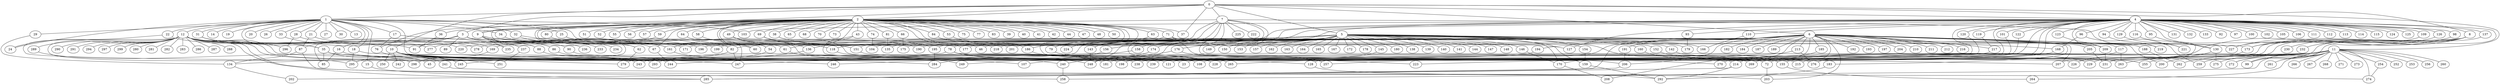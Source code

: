 
graph graphname {
    0 -- 1
0 -- 2
0 -- 3
0 -- 4
0 -- 5
0 -- 6
0 -- 7
0 -- 8
0 -- 9
0 -- 10
0 -- 11
0 -- 37
1 -- 12
1 -- 13
1 -- 14
1 -- 15
1 -- 16
1 -- 17
1 -- 18
1 -- 19
1 -- 20
1 -- 21
1 -- 22
1 -- 23
1 -- 24
1 -- 25
1 -- 26
1 -- 27
1 -- 28
1 -- 29
1 -- 30
1 -- 31
1 -- 32
1 -- 33
1 -- 34
1 -- 35
1 -- 227
1 -- 103
2 -- 36
2 -- 37
2 -- 38
2 -- 39
2 -- 40
2 -- 41
2 -- 42
2 -- 43
2 -- 44
2 -- 45
2 -- 46
2 -- 47
2 -- 48
2 -- 49
2 -- 50
2 -- 51
2 -- 52
2 -- 53
2 -- 54
2 -- 55
2 -- 56
2 -- 57
2 -- 58
2 -- 59
2 -- 60
2 -- 61
2 -- 62
2 -- 63
2 -- 64
2 -- 65
2 -- 66
2 -- 67
2 -- 68
2 -- 69
2 -- 70
2 -- 71
2 -- 72
2 -- 73
2 -- 74
2 -- 75
2 -- 76
2 -- 77
2 -- 78
2 -- 79
2 -- 80
2 -- 81
2 -- 82
2 -- 83
2 -- 84
2 -- 177
3 -- 85
3 -- 86
3 -- 87
3 -- 88
3 -- 89
3 -- 90
3 -- 91
3 -- 127
4 -- 128
4 -- 130
4 -- 131
4 -- 132
4 -- 133
4 -- 134
4 -- 129
4 -- 136
4 -- 137
4 -- 135
4 -- 92
4 -- 93
4 -- 94
4 -- 95
4 -- 96
4 -- 97
4 -- 98
4 -- 99
4 -- 100
4 -- 101
4 -- 102
4 -- 103
4 -- 104
4 -- 105
4 -- 106
4 -- 107
4 -- 108
4 -- 109
4 -- 110
4 -- 111
4 -- 112
4 -- 113
4 -- 114
4 -- 115
4 -- 116
4 -- 117
4 -- 118
4 -- 119
4 -- 120
4 -- 121
4 -- 122
4 -- 123
4 -- 124
4 -- 125
4 -- 126
4 -- 127
5 -- 138
5 -- 139
5 -- 140
5 -- 141
5 -- 142
5 -- 143
5 -- 144
5 -- 145
5 -- 146
5 -- 147
5 -- 148
5 -- 149
5 -- 150
5 -- 151
5 -- 152
5 -- 153
5 -- 154
5 -- 155
5 -- 156
5 -- 157
5 -- 158
5 -- 159
5 -- 160
5 -- 161
5 -- 162
5 -- 163
5 -- 164
5 -- 165
5 -- 166
5 -- 167
5 -- 168
5 -- 169
5 -- 170
5 -- 171
5 -- 172
5 -- 173
5 -- 174
5 -- 175
5 -- 176
5 -- 177
5 -- 178
5 -- 179
5 -- 180
5 -- 181
5 -- 46
6 -- 182
6 -- 183
6 -- 184
6 -- 185
6 -- 186
6 -- 187
6 -- 188
6 -- 189
6 -- 190
6 -- 191
6 -- 192
6 -- 193
6 -- 194
6 -- 195
6 -- 196
6 -- 197
6 -- 198
6 -- 199
6 -- 200
6 -- 201
6 -- 202
6 -- 203
6 -- 204
6 -- 205
6 -- 206
6 -- 207
6 -- 208
6 -- 209
6 -- 210
6 -- 211
6 -- 212
6 -- 213
6 -- 214
6 -- 215
6 -- 216
6 -- 217
6 -- 218
6 -- 219
7 -- 224
7 -- 226
7 -- 225
7 -- 220
7 -- 221
7 -- 222
7 -- 223
7 -- 279
7 -- 248
7 -- 278
7 -- 9
8 -- 227
8 -- 228
8 -- 229
8 -- 230
8 -- 231
8 -- 232
8 -- 173
8 -- 82
9 -- 233
9 -- 234
9 -- 235
9 -- 236
9 -- 237
9 -- 61
9 -- 67
10 -- 238
10 -- 239
10 -- 240
10 -- 241
10 -- 242
10 -- 243
10 -- 244
10 -- 245
10 -- 246
10 -- 247
10 -- 248
10 -- 249
10 -- 250
10 -- 251
11 -- 256
11 -- 258
11 -- 259
11 -- 260
11 -- 261
11 -- 262
11 -- 257
11 -- 264
11 -- 265
11 -- 266
11 -- 267
11 -- 268
11 -- 269
11 -- 270
11 -- 271
11 -- 272
11 -- 273
11 -- 274
11 -- 275
11 -- 276
11 -- 263
11 -- 252
11 -- 253
11 -- 254
11 -- 255
11 -- 72
11 -- 23
11 -- 99
12 -- 277
12 -- 278
12 -- 279
12 -- 280
12 -- 281
12 -- 282
12 -- 283
12 -- 284
12 -- 285
12 -- 286
12 -- 287
12 -- 288
12 -- 289
12 -- 290
12 -- 291
12 -- 292
12 -- 293
12 -- 294
12 -- 295
12 -- 296
12 -- 297
12 -- 298
12 -- 299
12 -- 161
12 -- 220
15 -- 285
16 -- 85
16 -- 198
17 -- 161
17 -- 76
18 -- 263
18 -- 295
21 -- 87
21 -- 171
22 -- 24
22 -- 91
25 -- 190
25 -- 151
28 -- 296
28 -- 196
29 -- 134
31 -- 35
31 -- 169
32 -- 62
32 -- 118
33 -- 235
34 -- 199
35 -- 107
35 -- 45
35 -- 85
36 -- 91
38 -- 218
38 -- 195
43 -- 161
43 -- 265
49 -- 265
49 -- 54
53 -- 186
54 -- 243
58 -- 60
59 -- 277
61 -- 228
62 -- 279
63 -- 79
63 -- 224
64 -- 247
66 -- 175
67 -- 244
69 -- 257
69 -- 136
71 -- 276
71 -- 209
71 -- 143
72 -- 203
74 -- 104
76 -- 245
78 -- 207
78 -- 228
78 -- 269
78 -- 247
79 -- 155
80 -- 82
81 -- 135
82 -- 247
82 -- 295
84 -- 201
86 -- 108
87 -- 258
87 -- 134
88 -- 121
90 -- 206
93 -- 179
94 -- 219
95 -- 130
96 -- 168
96 -- 259
98 -- 173
101 -- 238
109 -- 155
110 -- 166
116 -- 207
117 -- 170
117 -- 263
118 -- 128
119 -- 217
120 -- 298
122 -- 239
123 -- 209
126 -- 227
128 -- 203
129 -- 221
130 -- 275
130 -- 226
134 -- 202
136 -- 245
137 -- 272
142 -- 255
143 -- 248
145 -- 198
146 -- 170
151 -- 270
152 -- 229
154 -- 159
155 -- 264
156 -- 293
158 -- 246
159 -- 292
160 -- 215
161 -- 181
168 -- 223
169 -- 298
170 -- 208
173 -- 200
174 -- 249
176 -- 240
176 -- 214
183 -- 292
185 -- 214
186 -- 257
188 -- 262
191 -- 206
194 -- 244
195 -- 284
205 -- 231
206 -- 285
209 -- 231
213 -- 248
213 -- 276
214 -- 285
214 -- 292
217 -- 284
237 -- 251
240 -- 258
241 -- 274
254 -- 274
289 -- 298

}
